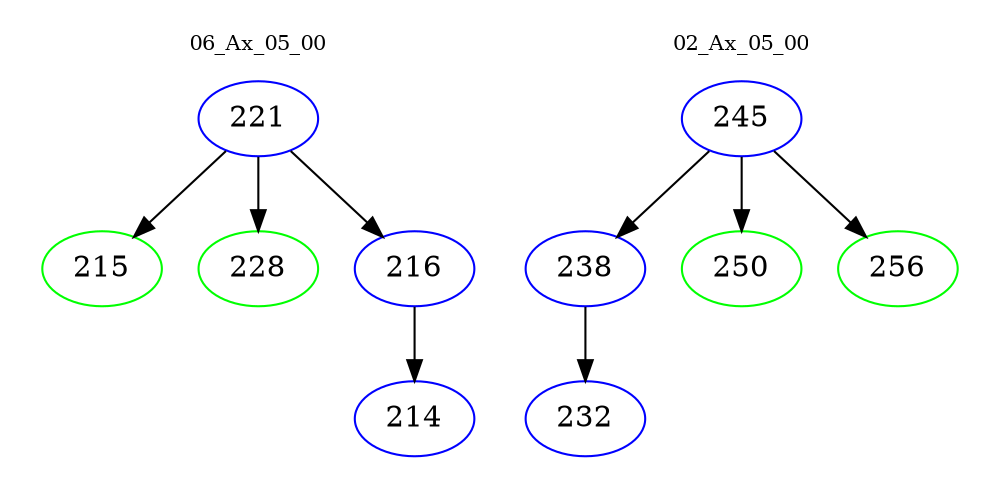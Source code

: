 digraph{
subgraph cluster_0 {
color = white
label = "06_Ax_05_00";
fontsize=10;
T0_221 [label="221", color="blue"]
T0_221 -> T0_215 [color="black"]
T0_215 [label="215", color="green"]
T0_221 -> T0_228 [color="black"]
T0_228 [label="228", color="green"]
T0_221 -> T0_216 [color="black"]
T0_216 [label="216", color="blue"]
T0_216 -> T0_214 [color="black"]
T0_214 [label="214", color="blue"]
}
subgraph cluster_1 {
color = white
label = "02_Ax_05_00";
fontsize=10;
T1_245 [label="245", color="blue"]
T1_245 -> T1_238 [color="black"]
T1_238 [label="238", color="blue"]
T1_238 -> T1_232 [color="black"]
T1_232 [label="232", color="blue"]
T1_245 -> T1_250 [color="black"]
T1_250 [label="250", color="green"]
T1_245 -> T1_256 [color="black"]
T1_256 [label="256", color="green"]
}
}
